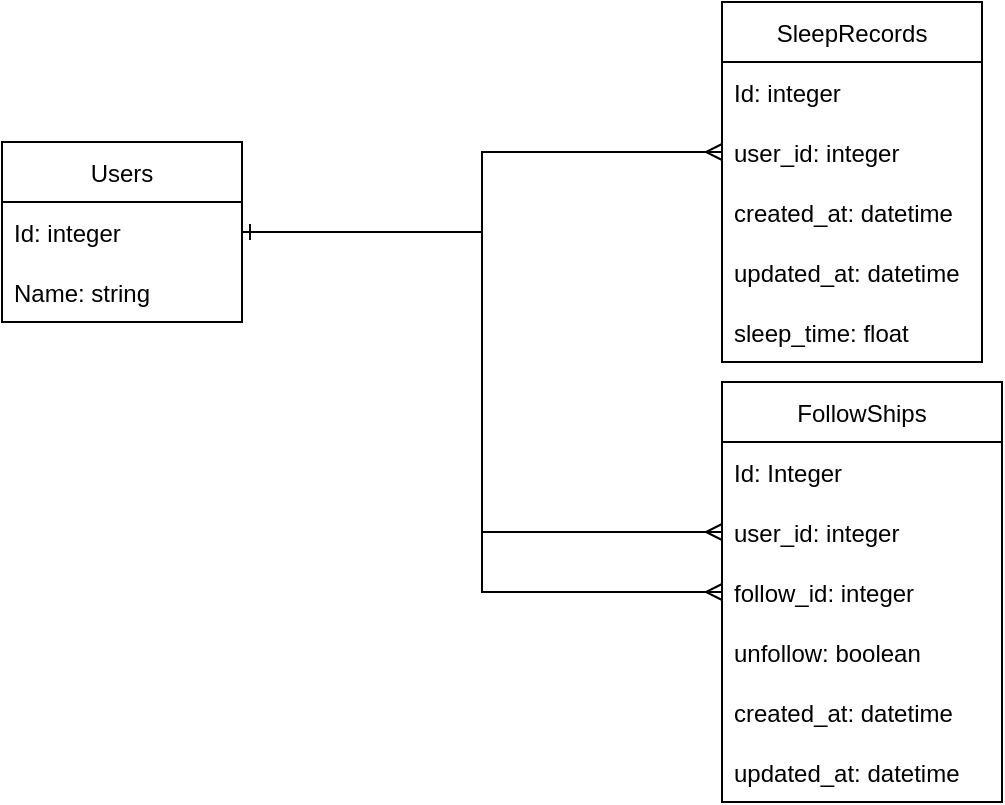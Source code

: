 <mxfile version="20.2.5" type="github">
  <diagram name="Page-1" id="9f46799a-70d6-7492-0946-bef42562c5a5">
    <mxGraphModel dx="1426" dy="832" grid="1" gridSize="10" guides="1" tooltips="1" connect="1" arrows="1" fold="1" page="1" pageScale="1" pageWidth="1100" pageHeight="850" background="none" math="0" shadow="0">
      <root>
        <mxCell id="0" />
        <mxCell id="1" parent="0" />
        <mxCell id="gAUh2BddjFPYt_HbfSrR-1" value="Users" style="swimlane;fontStyle=0;childLayout=stackLayout;horizontal=1;startSize=30;horizontalStack=0;resizeParent=1;resizeParentMax=0;resizeLast=0;collapsible=1;marginBottom=0;" vertex="1" parent="1">
          <mxGeometry x="120" y="160" width="120" height="90" as="geometry" />
        </mxCell>
        <mxCell id="gAUh2BddjFPYt_HbfSrR-2" value="Id: integer" style="text;strokeColor=none;fillColor=none;align=left;verticalAlign=middle;spacingLeft=4;spacingRight=4;overflow=hidden;points=[[0,0.5],[1,0.5]];portConstraint=eastwest;rotatable=0;" vertex="1" parent="gAUh2BddjFPYt_HbfSrR-1">
          <mxGeometry y="30" width="120" height="30" as="geometry" />
        </mxCell>
        <mxCell id="gAUh2BddjFPYt_HbfSrR-3" value="Name: string" style="text;strokeColor=none;fillColor=none;align=left;verticalAlign=middle;spacingLeft=4;spacingRight=4;overflow=hidden;points=[[0,0.5],[1,0.5]];portConstraint=eastwest;rotatable=0;" vertex="1" parent="gAUh2BddjFPYt_HbfSrR-1">
          <mxGeometry y="60" width="120" height="30" as="geometry" />
        </mxCell>
        <mxCell id="gAUh2BddjFPYt_HbfSrR-5" value="SleepRecords" style="swimlane;fontStyle=0;childLayout=stackLayout;horizontal=1;startSize=30;horizontalStack=0;resizeParent=1;resizeParentMax=0;resizeLast=0;collapsible=1;marginBottom=0;" vertex="1" parent="1">
          <mxGeometry x="480" y="90" width="130" height="180" as="geometry" />
        </mxCell>
        <mxCell id="gAUh2BddjFPYt_HbfSrR-6" value="Id: integer" style="text;strokeColor=none;fillColor=none;align=left;verticalAlign=middle;spacingLeft=4;spacingRight=4;overflow=hidden;points=[[0,0.5],[1,0.5]];portConstraint=eastwest;rotatable=0;" vertex="1" parent="gAUh2BddjFPYt_HbfSrR-5">
          <mxGeometry y="30" width="130" height="30" as="geometry" />
        </mxCell>
        <mxCell id="gAUh2BddjFPYt_HbfSrR-7" value="user_id: integer" style="text;strokeColor=none;fillColor=none;align=left;verticalAlign=middle;spacingLeft=4;spacingRight=4;overflow=hidden;points=[[0,0.5],[1,0.5]];portConstraint=eastwest;rotatable=0;" vertex="1" parent="gAUh2BddjFPYt_HbfSrR-5">
          <mxGeometry y="60" width="130" height="30" as="geometry" />
        </mxCell>
        <mxCell id="gAUh2BddjFPYt_HbfSrR-15" value="created_at: datetime" style="text;strokeColor=none;fillColor=none;align=left;verticalAlign=middle;spacingLeft=4;spacingRight=4;overflow=hidden;points=[[0,0.5],[1,0.5]];portConstraint=eastwest;rotatable=0;" vertex="1" parent="gAUh2BddjFPYt_HbfSrR-5">
          <mxGeometry y="90" width="130" height="30" as="geometry" />
        </mxCell>
        <mxCell id="gAUh2BddjFPYt_HbfSrR-16" value="updated_at: datetime" style="text;strokeColor=none;fillColor=none;align=left;verticalAlign=middle;spacingLeft=4;spacingRight=4;overflow=hidden;points=[[0,0.5],[1,0.5]];portConstraint=eastwest;rotatable=0;" vertex="1" parent="gAUh2BddjFPYt_HbfSrR-5">
          <mxGeometry y="120" width="130" height="30" as="geometry" />
        </mxCell>
        <mxCell id="gAUh2BddjFPYt_HbfSrR-31" value="sleep_time: float" style="text;strokeColor=none;fillColor=none;align=left;verticalAlign=middle;spacingLeft=4;spacingRight=4;overflow=hidden;points=[[0,0.5],[1,0.5]];portConstraint=eastwest;rotatable=0;" vertex="1" parent="gAUh2BddjFPYt_HbfSrR-5">
          <mxGeometry y="150" width="130" height="30" as="geometry" />
        </mxCell>
        <mxCell id="gAUh2BddjFPYt_HbfSrR-21" style="edgeStyle=orthogonalEdgeStyle;rounded=0;orthogonalLoop=1;jettySize=auto;html=1;entryX=0;entryY=0.5;entryDx=0;entryDy=0;endArrow=ERmany;endFill=0;startArrow=ERone;startFill=0;" edge="1" parent="1" source="gAUh2BddjFPYt_HbfSrR-2" target="gAUh2BddjFPYt_HbfSrR-7">
          <mxGeometry relative="1" as="geometry" />
        </mxCell>
        <mxCell id="gAUh2BddjFPYt_HbfSrR-22" value="FollowShips" style="swimlane;fontStyle=0;childLayout=stackLayout;horizontal=1;startSize=30;horizontalStack=0;resizeParent=1;resizeParentMax=0;resizeLast=0;collapsible=1;marginBottom=0;" vertex="1" parent="1">
          <mxGeometry x="480" y="280" width="140" height="210" as="geometry" />
        </mxCell>
        <mxCell id="gAUh2BddjFPYt_HbfSrR-23" value="Id: Integer" style="text;strokeColor=none;fillColor=none;align=left;verticalAlign=middle;spacingLeft=4;spacingRight=4;overflow=hidden;points=[[0,0.5],[1,0.5]];portConstraint=eastwest;rotatable=0;" vertex="1" parent="gAUh2BddjFPYt_HbfSrR-22">
          <mxGeometry y="30" width="140" height="30" as="geometry" />
        </mxCell>
        <mxCell id="gAUh2BddjFPYt_HbfSrR-24" value="user_id: integer" style="text;strokeColor=none;fillColor=none;align=left;verticalAlign=middle;spacingLeft=4;spacingRight=4;overflow=hidden;points=[[0,0.5],[1,0.5]];portConstraint=eastwest;rotatable=0;" vertex="1" parent="gAUh2BddjFPYt_HbfSrR-22">
          <mxGeometry y="60" width="140" height="30" as="geometry" />
        </mxCell>
        <mxCell id="gAUh2BddjFPYt_HbfSrR-25" value="follow_id: integer" style="text;strokeColor=none;fillColor=none;align=left;verticalAlign=middle;spacingLeft=4;spacingRight=4;overflow=hidden;points=[[0,0.5],[1,0.5]];portConstraint=eastwest;rotatable=0;" vertex="1" parent="gAUh2BddjFPYt_HbfSrR-22">
          <mxGeometry y="90" width="140" height="30" as="geometry" />
        </mxCell>
        <mxCell id="gAUh2BddjFPYt_HbfSrR-30" value="unfollow: boolean" style="text;strokeColor=none;fillColor=none;align=left;verticalAlign=middle;spacingLeft=4;spacingRight=4;overflow=hidden;points=[[0,0.5],[1,0.5]];portConstraint=eastwest;rotatable=0;" vertex="1" parent="gAUh2BddjFPYt_HbfSrR-22">
          <mxGeometry y="120" width="140" height="30" as="geometry" />
        </mxCell>
        <mxCell id="gAUh2BddjFPYt_HbfSrR-29" value="created_at: datetime" style="text;strokeColor=none;fillColor=none;align=left;verticalAlign=middle;spacingLeft=4;spacingRight=4;overflow=hidden;points=[[0,0.5],[1,0.5]];portConstraint=eastwest;rotatable=0;" vertex="1" parent="gAUh2BddjFPYt_HbfSrR-22">
          <mxGeometry y="150" width="140" height="30" as="geometry" />
        </mxCell>
        <mxCell id="gAUh2BddjFPYt_HbfSrR-28" value="updated_at: datetime" style="text;strokeColor=none;fillColor=none;align=left;verticalAlign=middle;spacingLeft=4;spacingRight=4;overflow=hidden;points=[[0,0.5],[1,0.5]];portConstraint=eastwest;rotatable=0;" vertex="1" parent="gAUh2BddjFPYt_HbfSrR-22">
          <mxGeometry y="180" width="140" height="30" as="geometry" />
        </mxCell>
        <mxCell id="gAUh2BddjFPYt_HbfSrR-26" style="edgeStyle=orthogonalEdgeStyle;rounded=0;orthogonalLoop=1;jettySize=auto;html=1;startArrow=ERone;startFill=0;endArrow=ERmany;endFill=0;entryX=0;entryY=0.5;entryDx=0;entryDy=0;" edge="1" parent="1" source="gAUh2BddjFPYt_HbfSrR-2" target="gAUh2BddjFPYt_HbfSrR-24">
          <mxGeometry relative="1" as="geometry">
            <mxPoint x="460" y="360" as="targetPoint" />
          </mxGeometry>
        </mxCell>
        <mxCell id="gAUh2BddjFPYt_HbfSrR-27" style="edgeStyle=orthogonalEdgeStyle;rounded=0;orthogonalLoop=1;jettySize=auto;html=1;startArrow=ERone;startFill=0;endArrow=ERmany;endFill=0;" edge="1" parent="1" source="gAUh2BddjFPYt_HbfSrR-2" target="gAUh2BddjFPYt_HbfSrR-25">
          <mxGeometry relative="1" as="geometry" />
        </mxCell>
      </root>
    </mxGraphModel>
  </diagram>
</mxfile>
